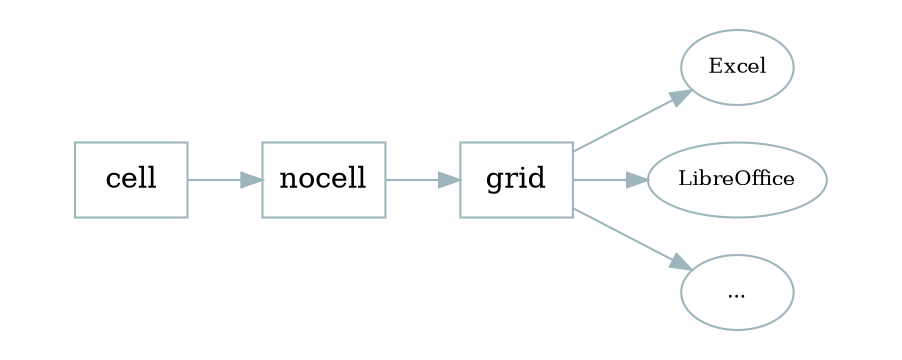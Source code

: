 digraph languages {

graph [rankdir = "LR";
       pad = "0.5,0.2";
       ];

       edge [color = "#9db5bd"];
       node [shape = box;
	     color = "#9db5bd"];
       
	     cell -> nocell;
	     
	     nocell -> grid;
	     
	     grid -> {node [fontsize = 10; shape = oval];
		     Excel LibreOffice "..."};
	     
}

       